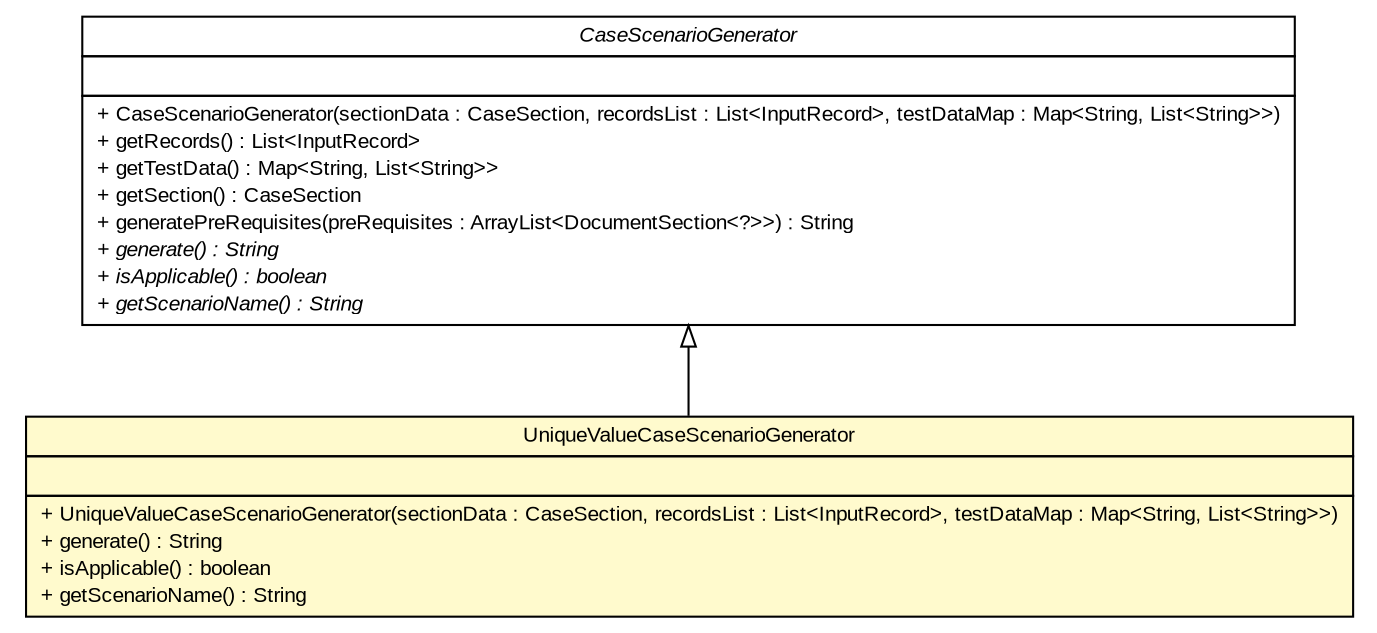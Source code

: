 #!/usr/local/bin/dot
#
# Class diagram 
# Generated by UMLGraph version R5_6 (http://www.umlgraph.org/)
#

digraph G {
	edge [fontname="arial",fontsize=10,labelfontname="arial",labelfontsize=10];
	node [fontname="arial",fontsize=10,shape=plaintext];
	nodesep=0.25;
	ranksep=0.5;
	// com.github.mkolisnyk.aerial.datagenerators.cases.UniqueValueCaseScenarioGenerator
	c2865 [label=<<table title="com.github.mkolisnyk.aerial.datagenerators.cases.UniqueValueCaseScenarioGenerator" border="0" cellborder="1" cellspacing="0" cellpadding="2" port="p" bgcolor="lemonChiffon" href="./UniqueValueCaseScenarioGenerator.html">
		<tr><td><table border="0" cellspacing="0" cellpadding="1">
<tr><td align="center" balign="center"> UniqueValueCaseScenarioGenerator </td></tr>
		</table></td></tr>
		<tr><td><table border="0" cellspacing="0" cellpadding="1">
<tr><td align="left" balign="left">  </td></tr>
		</table></td></tr>
		<tr><td><table border="0" cellspacing="0" cellpadding="1">
<tr><td align="left" balign="left"> + UniqueValueCaseScenarioGenerator(sectionData : CaseSection, recordsList : List&lt;InputRecord&gt;, testDataMap : Map&lt;String, List&lt;String&gt;&gt;) </td></tr>
<tr><td align="left" balign="left"> + generate() : String </td></tr>
<tr><td align="left" balign="left"> + isApplicable() : boolean </td></tr>
<tr><td align="left" balign="left"> + getScenarioName() : String </td></tr>
		</table></td></tr>
		</table>>, URL="./UniqueValueCaseScenarioGenerator.html", fontname="arial", fontcolor="black", fontsize=10.0];
	// com.github.mkolisnyk.aerial.datagenerators.CaseScenarioGenerator
	c2870 [label=<<table title="com.github.mkolisnyk.aerial.datagenerators.CaseScenarioGenerator" border="0" cellborder="1" cellspacing="0" cellpadding="2" port="p" href="../CaseScenarioGenerator.html">
		<tr><td><table border="0" cellspacing="0" cellpadding="1">
<tr><td align="center" balign="center"><font face="arial italic"> CaseScenarioGenerator </font></td></tr>
		</table></td></tr>
		<tr><td><table border="0" cellspacing="0" cellpadding="1">
<tr><td align="left" balign="left">  </td></tr>
		</table></td></tr>
		<tr><td><table border="0" cellspacing="0" cellpadding="1">
<tr><td align="left" balign="left"> + CaseScenarioGenerator(sectionData : CaseSection, recordsList : List&lt;InputRecord&gt;, testDataMap : Map&lt;String, List&lt;String&gt;&gt;) </td></tr>
<tr><td align="left" balign="left"> + getRecords() : List&lt;InputRecord&gt; </td></tr>
<tr><td align="left" balign="left"> + getTestData() : Map&lt;String, List&lt;String&gt;&gt; </td></tr>
<tr><td align="left" balign="left"> + getSection() : CaseSection </td></tr>
<tr><td align="left" balign="left"> + generatePreRequisites(preRequisites : ArrayList&lt;DocumentSection&lt;?&gt;&gt;) : String </td></tr>
<tr><td align="left" balign="left"><font face="arial italic" point-size="10.0"> + generate() : String </font></td></tr>
<tr><td align="left" balign="left"><font face="arial italic" point-size="10.0"> + isApplicable() : boolean </font></td></tr>
<tr><td align="left" balign="left"><font face="arial italic" point-size="10.0"> + getScenarioName() : String </font></td></tr>
		</table></td></tr>
		</table>>, URL="../CaseScenarioGenerator.html", fontname="arial", fontcolor="black", fontsize=10.0];
	//com.github.mkolisnyk.aerial.datagenerators.cases.UniqueValueCaseScenarioGenerator extends com.github.mkolisnyk.aerial.datagenerators.CaseScenarioGenerator
	c2870:p -> c2865:p [dir=back,arrowtail=empty];
}

